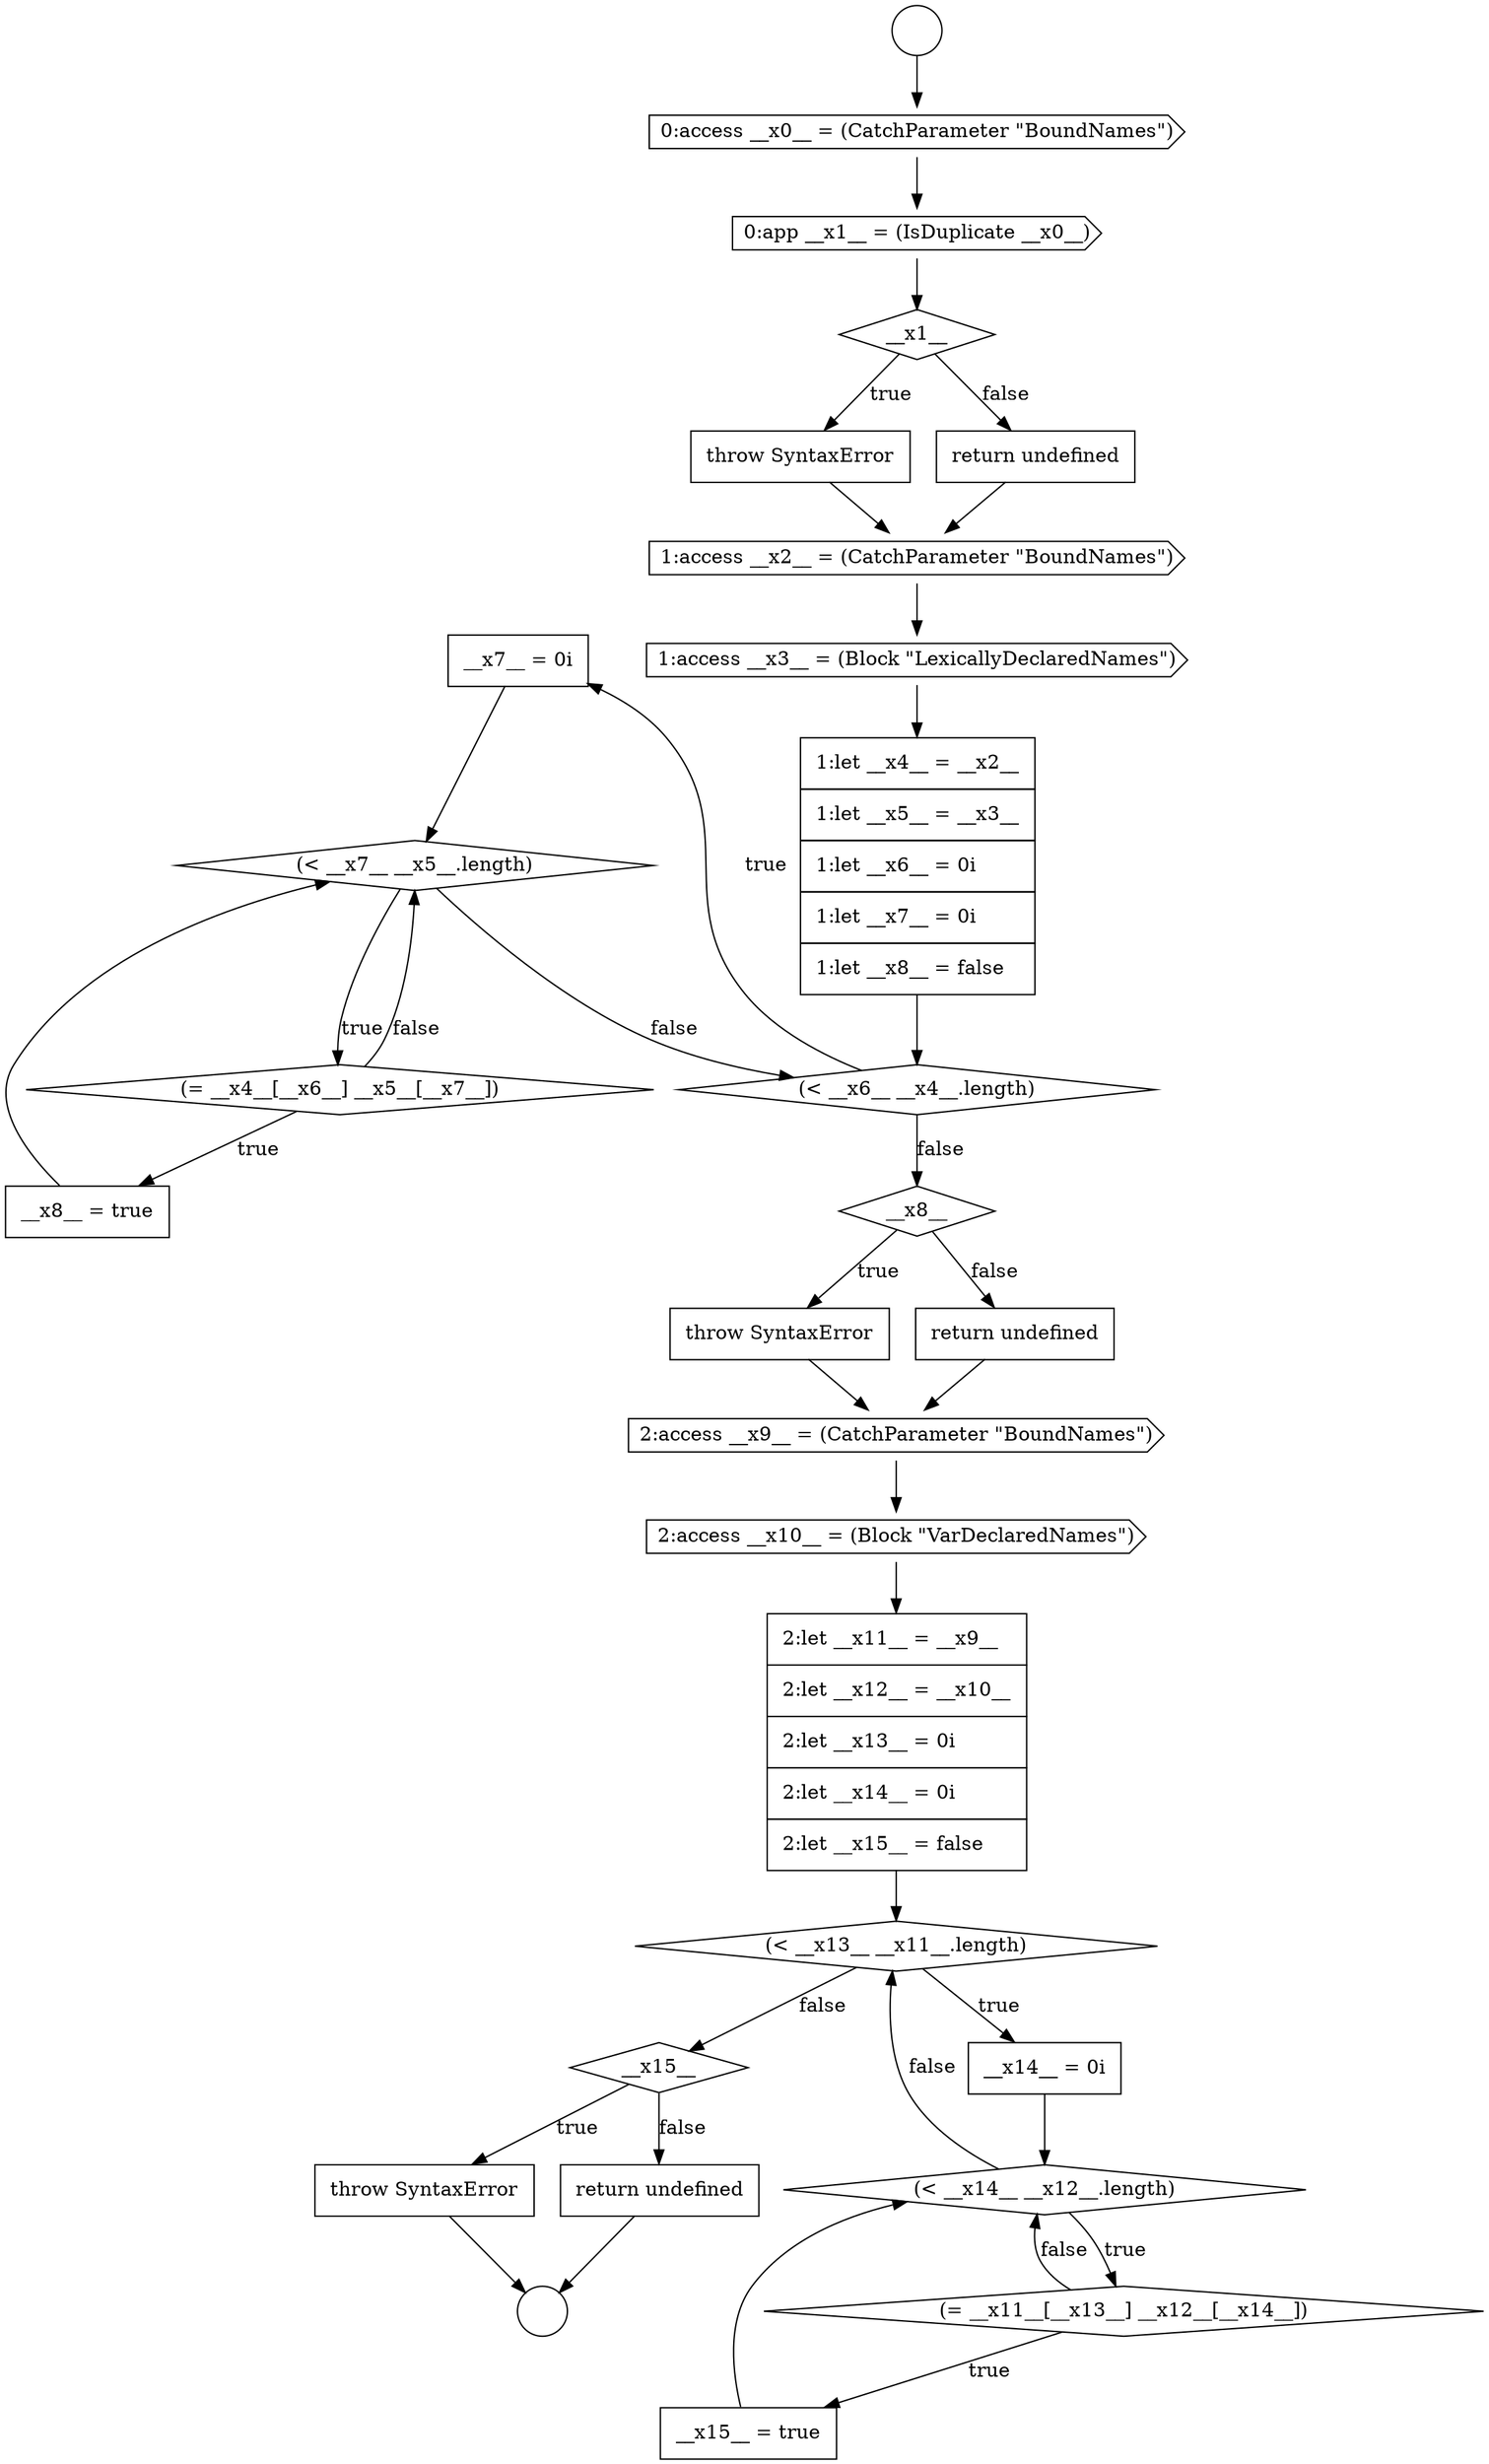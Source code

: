 digraph {
  node17326 [shape=none, margin=0, label=<<font color="black">
    <table border="0" cellborder="1" cellspacing="0" cellpadding="10">
      <tr><td align="left">__x7__ = 0i</td></tr>
    </table>
  </font>> color="black" fillcolor="white" style=filled]
  node17343 [shape=none, margin=0, label=<<font color="black">
    <table border="0" cellborder="1" cellspacing="0" cellpadding="10">
      <tr><td align="left">return undefined</td></tr>
    </table>
  </font>> color="black" fillcolor="white" style=filled]
  node17330 [shape=diamond, label=<<font color="black">__x8__</font>> color="black" fillcolor="white" style=filled]
  node17339 [shape=diamond, label=<<font color="black">(= __x11__[__x13__] __x12__[__x14__])</font>> color="black" fillcolor="white" style=filled]
  node17342 [shape=none, margin=0, label=<<font color="black">
    <table border="0" cellborder="1" cellspacing="0" cellpadding="10">
      <tr><td align="left">throw SyntaxError</td></tr>
    </table>
  </font>> color="black" fillcolor="white" style=filled]
  node17322 [shape=cds, label=<<font color="black">1:access __x2__ = (CatchParameter &quot;BoundNames&quot;)</font>> color="black" fillcolor="white" style=filled]
  node17331 [shape=none, margin=0, label=<<font color="black">
    <table border="0" cellborder="1" cellspacing="0" cellpadding="10">
      <tr><td align="left">throw SyntaxError</td></tr>
    </table>
  </font>> color="black" fillcolor="white" style=filled]
  node17325 [shape=diamond, label=<<font color="black">(&lt; __x6__ __x4__.length)</font>> color="black" fillcolor="white" style=filled]
  node17328 [shape=diamond, label=<<font color="black">(= __x4__[__x6__] __x5__[__x7__])</font>> color="black" fillcolor="white" style=filled]
  node17318 [shape=cds, label=<<font color="black">0:app __x1__ = (IsDuplicate __x0__)</font>> color="black" fillcolor="white" style=filled]
  node17335 [shape=none, margin=0, label=<<font color="black">
    <table border="0" cellborder="1" cellspacing="0" cellpadding="10">
      <tr><td align="left">2:let __x11__ = __x9__</td></tr>
      <tr><td align="left">2:let __x12__ = __x10__</td></tr>
      <tr><td align="left">2:let __x13__ = 0i</td></tr>
      <tr><td align="left">2:let __x14__ = 0i</td></tr>
      <tr><td align="left">2:let __x15__ = false</td></tr>
    </table>
  </font>> color="black" fillcolor="white" style=filled]
  node17341 [shape=diamond, label=<<font color="black">__x15__</font>> color="black" fillcolor="white" style=filled]
  node17332 [shape=none, margin=0, label=<<font color="black">
    <table border="0" cellborder="1" cellspacing="0" cellpadding="10">
      <tr><td align="left">return undefined</td></tr>
    </table>
  </font>> color="black" fillcolor="white" style=filled]
  node17337 [shape=none, margin=0, label=<<font color="black">
    <table border="0" cellborder="1" cellspacing="0" cellpadding="10">
      <tr><td align="left">__x14__ = 0i</td></tr>
    </table>
  </font>> color="black" fillcolor="white" style=filled]
  node17320 [shape=none, margin=0, label=<<font color="black">
    <table border="0" cellborder="1" cellspacing="0" cellpadding="10">
      <tr><td align="left">throw SyntaxError</td></tr>
    </table>
  </font>> color="black" fillcolor="white" style=filled]
  node17329 [shape=none, margin=0, label=<<font color="black">
    <table border="0" cellborder="1" cellspacing="0" cellpadding="10">
      <tr><td align="left">__x8__ = true</td></tr>
    </table>
  </font>> color="black" fillcolor="white" style=filled]
  node17323 [shape=cds, label=<<font color="black">1:access __x3__ = (Block &quot;LexicallyDeclaredNames&quot;)</font>> color="black" fillcolor="white" style=filled]
  node17333 [shape=cds, label=<<font color="black">2:access __x9__ = (CatchParameter &quot;BoundNames&quot;)</font>> color="black" fillcolor="white" style=filled]
  node17340 [shape=none, margin=0, label=<<font color="black">
    <table border="0" cellborder="1" cellspacing="0" cellpadding="10">
      <tr><td align="left">__x15__ = true</td></tr>
    </table>
  </font>> color="black" fillcolor="white" style=filled]
  node17334 [shape=cds, label=<<font color="black">2:access __x10__ = (Block &quot;VarDeclaredNames&quot;)</font>> color="black" fillcolor="white" style=filled]
  node17317 [shape=cds, label=<<font color="black">0:access __x0__ = (CatchParameter &quot;BoundNames&quot;)</font>> color="black" fillcolor="white" style=filled]
  node17338 [shape=diamond, label=<<font color="black">(&lt; __x14__ __x12__.length)</font>> color="black" fillcolor="white" style=filled]
  node17321 [shape=none, margin=0, label=<<font color="black">
    <table border="0" cellborder="1" cellspacing="0" cellpadding="10">
      <tr><td align="left">return undefined</td></tr>
    </table>
  </font>> color="black" fillcolor="white" style=filled]
  node17336 [shape=diamond, label=<<font color="black">(&lt; __x13__ __x11__.length)</font>> color="black" fillcolor="white" style=filled]
  node17315 [shape=circle label=" " color="black" fillcolor="white" style=filled]
  node17324 [shape=none, margin=0, label=<<font color="black">
    <table border="0" cellborder="1" cellspacing="0" cellpadding="10">
      <tr><td align="left">1:let __x4__ = __x2__</td></tr>
      <tr><td align="left">1:let __x5__ = __x3__</td></tr>
      <tr><td align="left">1:let __x6__ = 0i</td></tr>
      <tr><td align="left">1:let __x7__ = 0i</td></tr>
      <tr><td align="left">1:let __x8__ = false</td></tr>
    </table>
  </font>> color="black" fillcolor="white" style=filled]
  node17319 [shape=diamond, label=<<font color="black">__x1__</font>> color="black" fillcolor="white" style=filled]
  node17316 [shape=circle label=" " color="black" fillcolor="white" style=filled]
  node17327 [shape=diamond, label=<<font color="black">(&lt; __x7__ __x5__.length)</font>> color="black" fillcolor="white" style=filled]
  node17330 -> node17331 [label=<<font color="black">true</font>> color="black"]
  node17330 -> node17332 [label=<<font color="black">false</font>> color="black"]
  node17315 -> node17317 [ color="black"]
  node17333 -> node17334 [ color="black"]
  node17335 -> node17336 [ color="black"]
  node17317 -> node17318 [ color="black"]
  node17338 -> node17339 [label=<<font color="black">true</font>> color="black"]
  node17338 -> node17336 [label=<<font color="black">false</font>> color="black"]
  node17332 -> node17333 [ color="black"]
  node17326 -> node17327 [ color="black"]
  node17322 -> node17323 [ color="black"]
  node17323 -> node17324 [ color="black"]
  node17318 -> node17319 [ color="black"]
  node17343 -> node17316 [ color="black"]
  node17329 -> node17327 [ color="black"]
  node17337 -> node17338 [ color="black"]
  node17340 -> node17338 [ color="black"]
  node17320 -> node17322 [ color="black"]
  node17336 -> node17337 [label=<<font color="black">true</font>> color="black"]
  node17336 -> node17341 [label=<<font color="black">false</font>> color="black"]
  node17327 -> node17328 [label=<<font color="black">true</font>> color="black"]
  node17327 -> node17325 [label=<<font color="black">false</font>> color="black"]
  node17341 -> node17342 [label=<<font color="black">true</font>> color="black"]
  node17341 -> node17343 [label=<<font color="black">false</font>> color="black"]
  node17319 -> node17320 [label=<<font color="black">true</font>> color="black"]
  node17319 -> node17321 [label=<<font color="black">false</font>> color="black"]
  node17331 -> node17333 [ color="black"]
  node17334 -> node17335 [ color="black"]
  node17324 -> node17325 [ color="black"]
  node17328 -> node17329 [label=<<font color="black">true</font>> color="black"]
  node17328 -> node17327 [label=<<font color="black">false</font>> color="black"]
  node17321 -> node17322 [ color="black"]
  node17325 -> node17326 [label=<<font color="black">true</font>> color="black"]
  node17325 -> node17330 [label=<<font color="black">false</font>> color="black"]
  node17339 -> node17340 [label=<<font color="black">true</font>> color="black"]
  node17339 -> node17338 [label=<<font color="black">false</font>> color="black"]
  node17342 -> node17316 [ color="black"]
}
